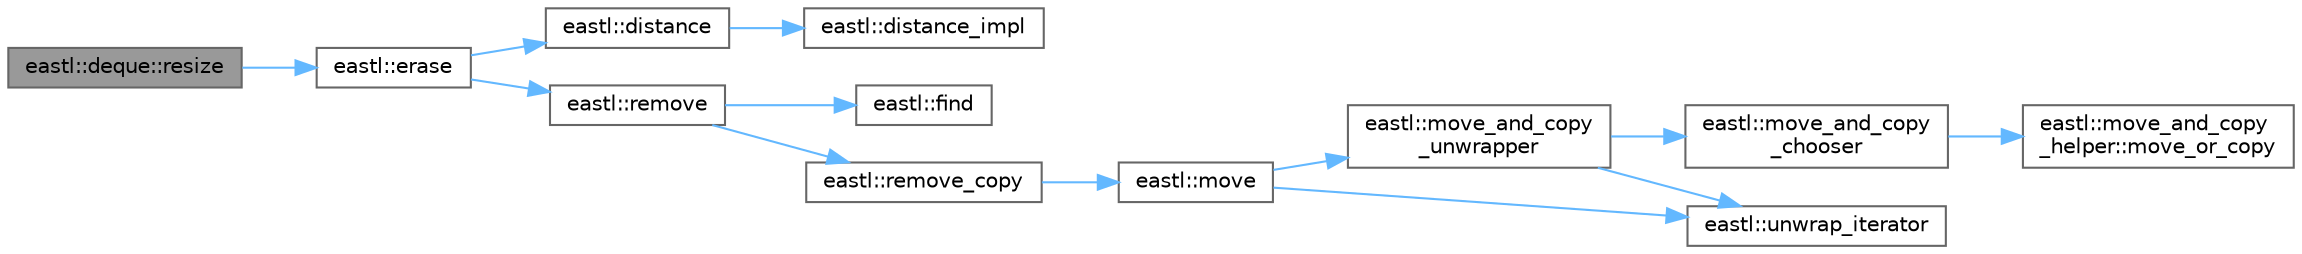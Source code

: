 digraph "eastl::deque::resize"
{
 // LATEX_PDF_SIZE
  bgcolor="transparent";
  edge [fontname=Helvetica,fontsize=10,labelfontname=Helvetica,labelfontsize=10];
  node [fontname=Helvetica,fontsize=10,shape=box,height=0.2,width=0.4];
  rankdir="LR";
  Node1 [id="Node000001",label="eastl::deque::resize",height=0.2,width=0.4,color="gray40", fillcolor="grey60", style="filled", fontcolor="black",tooltip=" "];
  Node1 -> Node2 [id="edge13_Node000001_Node000002",color="steelblue1",style="solid",tooltip=" "];
  Node2 [id="Node000002",label="eastl::erase",height=0.2,width=0.4,color="grey40", fillcolor="white", style="filled",URL="$namespaceeastl.html#a75d8cac5cad3f9f56a904885dfe232c4",tooltip=" "];
  Node2 -> Node3 [id="edge14_Node000002_Node000003",color="steelblue1",style="solid",tooltip=" "];
  Node3 [id="Node000003",label="eastl::distance",height=0.2,width=0.4,color="grey40", fillcolor="white", style="filled",URL="$namespaceeastl.html#ab917da722315c1690092f5014763fa32",tooltip=" "];
  Node3 -> Node4 [id="edge15_Node000003_Node000004",color="steelblue1",style="solid",tooltip=" "];
  Node4 [id="Node000004",label="eastl::distance_impl",height=0.2,width=0.4,color="grey40", fillcolor="white", style="filled",URL="$namespaceeastl.html#abecf463555859450615dad4a1887f777",tooltip=" "];
  Node2 -> Node5 [id="edge16_Node000002_Node000005",color="steelblue1",style="solid",tooltip=" "];
  Node5 [id="Node000005",label="eastl::remove",height=0.2,width=0.4,color="grey40", fillcolor="white", style="filled",URL="$namespaceeastl.html#a1b3d2af5677205f2e7f9c0ddd434396a",tooltip=" "];
  Node5 -> Node6 [id="edge17_Node000005_Node000006",color="steelblue1",style="solid",tooltip=" "];
  Node6 [id="Node000006",label="eastl::find",height=0.2,width=0.4,color="grey40", fillcolor="white", style="filled",URL="$namespaceeastl.html#a23d0611e8e0db77c52a142b65d7522c4",tooltip=" "];
  Node5 -> Node7 [id="edge18_Node000005_Node000007",color="steelblue1",style="solid",tooltip=" "];
  Node7 [id="Node000007",label="eastl::remove_copy",height=0.2,width=0.4,color="grey40", fillcolor="white", style="filled",URL="$namespaceeastl.html#a45664812c389182951e646de5d2fc640",tooltip=" "];
  Node7 -> Node8 [id="edge19_Node000007_Node000008",color="steelblue1",style="solid",tooltip=" "];
  Node8 [id="Node000008",label="eastl::move",height=0.2,width=0.4,color="grey40", fillcolor="white", style="filled",URL="$namespaceeastl.html#a58ada88d74ffe16bba892a0ccccc8aba",tooltip=" "];
  Node8 -> Node9 [id="edge20_Node000008_Node000009",color="steelblue1",style="solid",tooltip=" "];
  Node9 [id="Node000009",label="eastl::move_and_copy\l_unwrapper",height=0.2,width=0.4,color="grey40", fillcolor="white", style="filled",URL="$namespaceeastl.html#a661e609e51ae177a723acb076d9fcb52",tooltip=" "];
  Node9 -> Node10 [id="edge21_Node000009_Node000010",color="steelblue1",style="solid",tooltip=" "];
  Node10 [id="Node000010",label="eastl::move_and_copy\l_chooser",height=0.2,width=0.4,color="grey40", fillcolor="white", style="filled",URL="$namespaceeastl.html#a69a59b58a0b86c06c81fd89a94cff90d",tooltip=" "];
  Node10 -> Node11 [id="edge22_Node000010_Node000011",color="steelblue1",style="solid",tooltip=" "];
  Node11 [id="Node000011",label="eastl::move_and_copy\l_helper::move_or_copy",height=0.2,width=0.4,color="grey40", fillcolor="white", style="filled",URL="$structeastl_1_1move__and__copy__helper.html#aa9de7d135fbe5ddb02a94513283cf77b",tooltip=" "];
  Node9 -> Node12 [id="edge23_Node000009_Node000012",color="steelblue1",style="solid",tooltip=" "];
  Node12 [id="Node000012",label="eastl::unwrap_iterator",height=0.2,width=0.4,color="grey40", fillcolor="white", style="filled",URL="$namespaceeastl.html#a82f343209a121c16468a124327e2d303",tooltip=" "];
  Node8 -> Node12 [id="edge24_Node000008_Node000012",color="steelblue1",style="solid",tooltip=" "];
}
